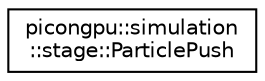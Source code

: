 digraph "Graphical Class Hierarchy"
{
 // LATEX_PDF_SIZE
  edge [fontname="Helvetica",fontsize="10",labelfontname="Helvetica",labelfontsize="10"];
  node [fontname="Helvetica",fontsize="10",shape=record];
  rankdir="LR";
  Node0 [label="picongpu::simulation\l::stage::ParticlePush",height=0.2,width=0.4,color="black", fillcolor="white", style="filled",URL="$structpicongpu_1_1simulation_1_1stage_1_1_particle_push.html",tooltip="Functor for the stage of the PIC loop performing particle push."];
}
